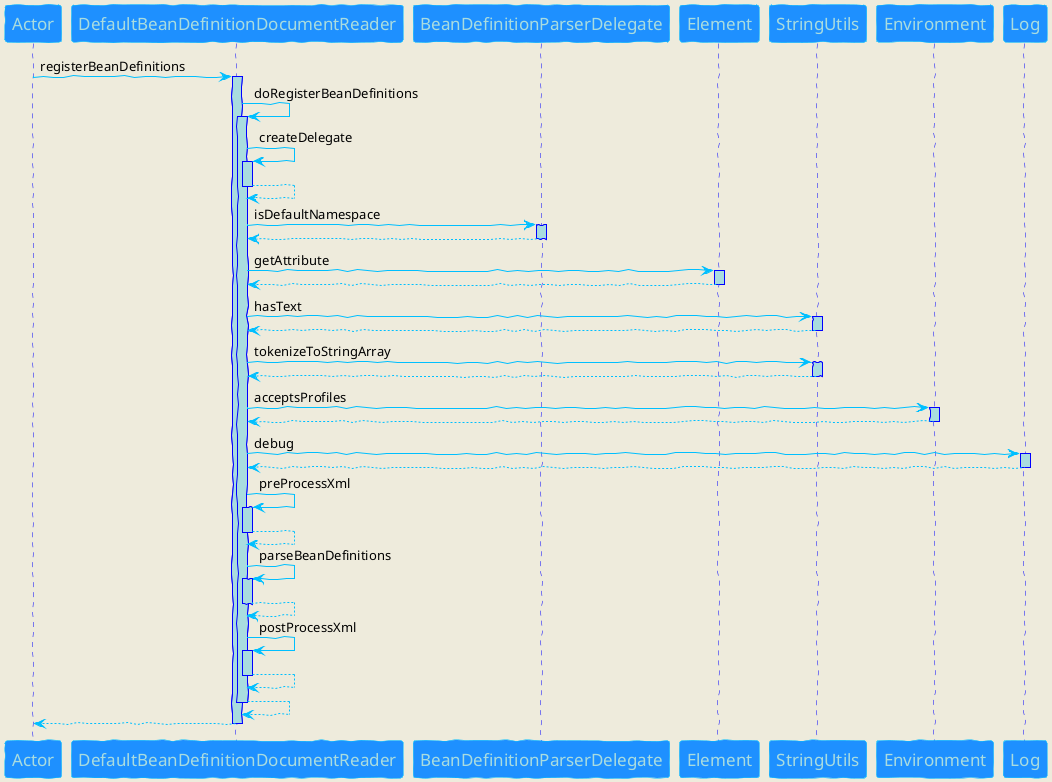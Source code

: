 @startuml


skinparam backgroundColor #EEEBDC
skinparam handwritten true

skinparam sequence {
ArrowColor DeepSkyBlue
ActorBorderColor DeepSkyBlue
LifeLineBorderColor blue
LifeLineBackgroundColor #A9DCDF

ParticipantBorderColor DeepSkyBlue
ParticipantBackgroundColor DodgerBlue
ParticipantFontName Impact
ParticipantFontSize 17
ParticipantFontColor #A9DCDF

ActorBackgroundColor aqua
ActorFontColor DeepSkyBlue
ActorFontSize 17
ActorFontName Aapex
}
participant Actor
Actor -> DefaultBeanDefinitionDocumentReader : registerBeanDefinitions
activate DefaultBeanDefinitionDocumentReader
DefaultBeanDefinitionDocumentReader -> DefaultBeanDefinitionDocumentReader : doRegisterBeanDefinitions
activate DefaultBeanDefinitionDocumentReader
DefaultBeanDefinitionDocumentReader -> DefaultBeanDefinitionDocumentReader : createDelegate
activate DefaultBeanDefinitionDocumentReader
DefaultBeanDefinitionDocumentReader --> DefaultBeanDefinitionDocumentReader
deactivate DefaultBeanDefinitionDocumentReader
DefaultBeanDefinitionDocumentReader -> BeanDefinitionParserDelegate : isDefaultNamespace
activate BeanDefinitionParserDelegate
BeanDefinitionParserDelegate --> DefaultBeanDefinitionDocumentReader
deactivate BeanDefinitionParserDelegate
DefaultBeanDefinitionDocumentReader -> Element : getAttribute
activate Element
Element --> DefaultBeanDefinitionDocumentReader
deactivate Element
DefaultBeanDefinitionDocumentReader -> StringUtils : hasText
activate StringUtils
StringUtils --> DefaultBeanDefinitionDocumentReader
deactivate StringUtils
DefaultBeanDefinitionDocumentReader -> StringUtils : tokenizeToStringArray
activate StringUtils
StringUtils --> DefaultBeanDefinitionDocumentReader
deactivate StringUtils
DefaultBeanDefinitionDocumentReader -> Environment : acceptsProfiles
activate Environment
Environment --> DefaultBeanDefinitionDocumentReader
deactivate Environment
DefaultBeanDefinitionDocumentReader -> Log : debug
activate Log
Log --> DefaultBeanDefinitionDocumentReader
deactivate Log
DefaultBeanDefinitionDocumentReader -> DefaultBeanDefinitionDocumentReader : preProcessXml
activate DefaultBeanDefinitionDocumentReader
DefaultBeanDefinitionDocumentReader --> DefaultBeanDefinitionDocumentReader
deactivate DefaultBeanDefinitionDocumentReader
DefaultBeanDefinitionDocumentReader -> DefaultBeanDefinitionDocumentReader : parseBeanDefinitions
activate DefaultBeanDefinitionDocumentReader
DefaultBeanDefinitionDocumentReader --> DefaultBeanDefinitionDocumentReader
deactivate DefaultBeanDefinitionDocumentReader
DefaultBeanDefinitionDocumentReader -> DefaultBeanDefinitionDocumentReader : postProcessXml
activate DefaultBeanDefinitionDocumentReader
DefaultBeanDefinitionDocumentReader --> DefaultBeanDefinitionDocumentReader
deactivate DefaultBeanDefinitionDocumentReader
DefaultBeanDefinitionDocumentReader --> DefaultBeanDefinitionDocumentReader
deactivate DefaultBeanDefinitionDocumentReader
return
@enduml